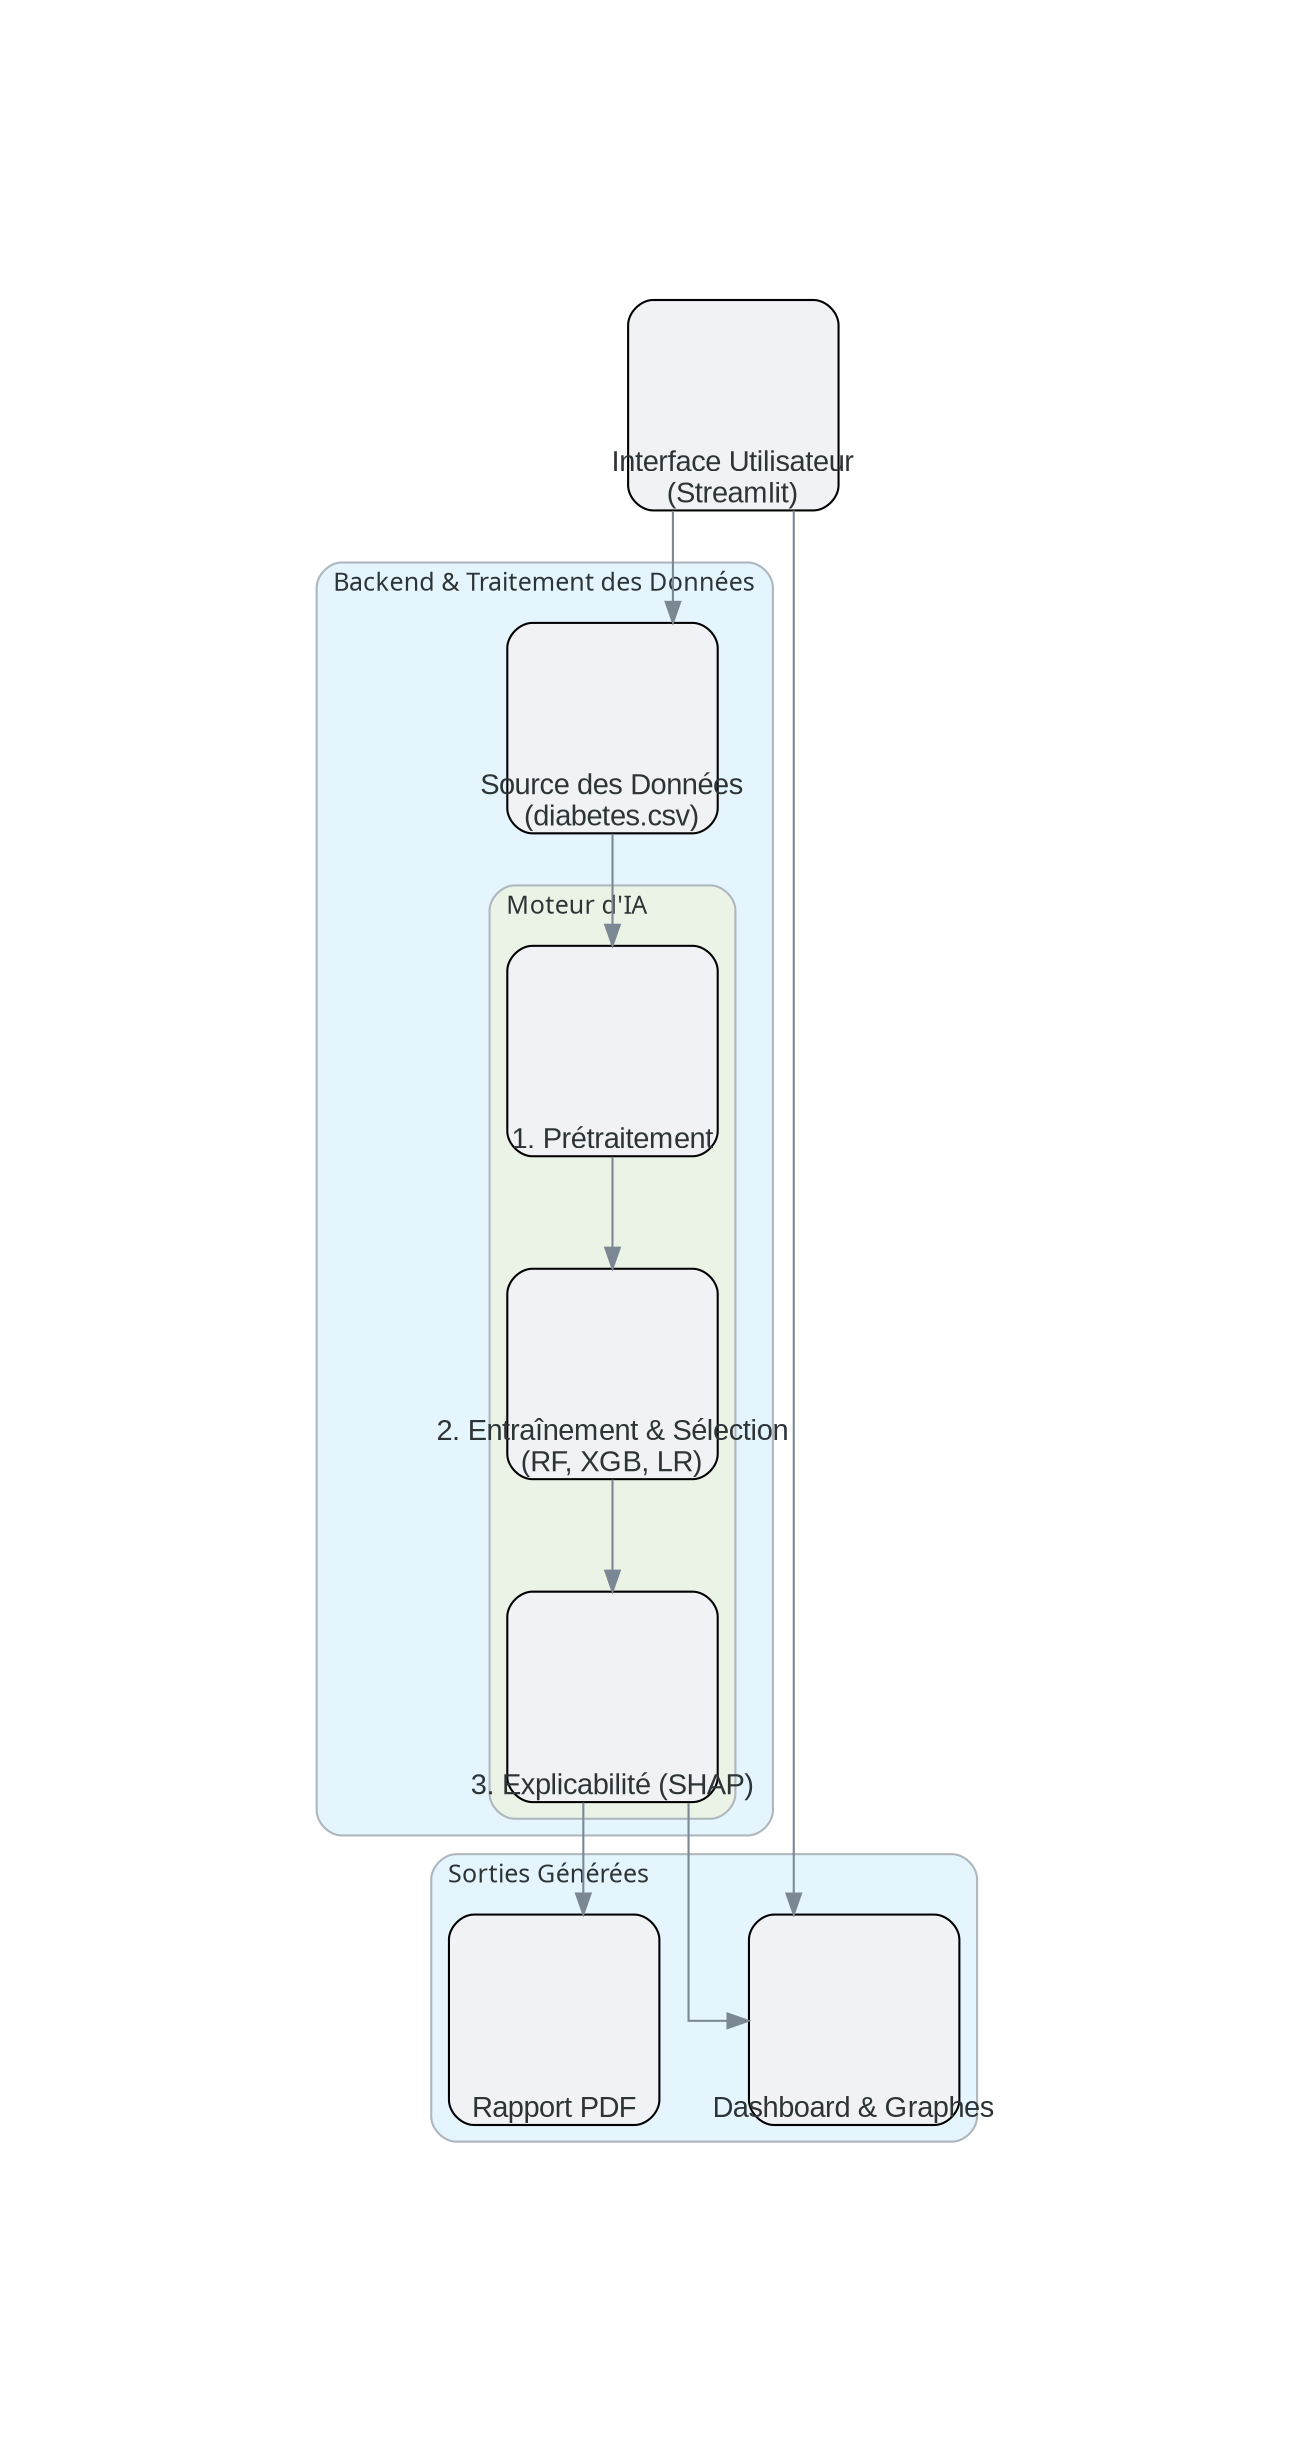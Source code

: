 digraph {
	graph [bgcolor=transparent fontcolor="#2D3436" fontname="Sans-Serif" fontsize=20 label="" nodesep=0.60 pad=2.0 rankdir=TB ranksep=0.75 splines=ortho]
	node [fillcolor="#F0F2F6" fixedsize=true fontcolor="#2D3436" fontname=Arial fontsize=14 height=1.4 imagescale=true labelloc=b shape=box style="rounded,filled" width=1.4]
	edge [color="#7B8894" fontname=Arial fontsize=12]
	"218e9fffb63748c6b08dd0a0663d4723" [label="Interface Utilisateur
(Streamlit)"]
	subgraph "cluster_Backend & Traitement des Données" {
		graph [bgcolor="#E5F5FD" fontname="Sans-Serif" fontsize=12 label="Backend & Traitement des Données" labeljust=l pencolor="#AEB6BE" rankdir=LR shape=box style=rounded]
		"65ea22b0dce8450b8f4178b5cbecc979" [label="Source des Données
(diabetes.csv)"]
		subgraph "cluster_Moteur d'IA" {
			graph [bgcolor="#EBF3E7" fontname="Sans-Serif" fontsize=12 label="Moteur d'IA" labeljust=l pencolor="#AEB6BE" rankdir=LR shape=box style=rounded]
			"0a640e9c614b4405865feb50d36257e9" [label="1. Prétraitement"]
			"0a3f90ce5b1c4997b5e4d6ddd44d4fca" [label="2. Entraînement & Sélection
(RF, XGB, LR)"]
			e0db73b674af46b3a07e46ee0d38ac58 [label="3. Explicabilité (SHAP)"]
		}
	}
	subgraph "cluster_Sorties Générées" {
		graph [bgcolor="#E5F5FD" fontname="Sans-Serif" fontsize=12 label="Sorties Générées" labeljust=l pencolor="#AEB6BE" rankdir=LR shape=box style=rounded]
		"5950cff11e2b479ea9541553193862f2" [label="Dashboard & Graphes"]
		"87479e24d7ea48b38d22200ef40633bc" [label="Rapport PDF"]
	}
	"218e9fffb63748c6b08dd0a0663d4723" -> "65ea22b0dce8450b8f4178b5cbecc979" [dir=forward fontcolor="#2D3436" fontname="Sans-Serif" fontsize=13]
	"65ea22b0dce8450b8f4178b5cbecc979" -> "0a640e9c614b4405865feb50d36257e9" [dir=forward fontcolor="#2D3436" fontname="Sans-Serif" fontsize=13]
	"0a640e9c614b4405865feb50d36257e9" -> "0a3f90ce5b1c4997b5e4d6ddd44d4fca" [dir=forward fontcolor="#2D3436" fontname="Sans-Serif" fontsize=13]
	"0a3f90ce5b1c4997b5e4d6ddd44d4fca" -> e0db73b674af46b3a07e46ee0d38ac58 [dir=forward fontcolor="#2D3436" fontname="Sans-Serif" fontsize=13]
	e0db73b674af46b3a07e46ee0d38ac58 -> "5950cff11e2b479ea9541553193862f2" [dir=forward fontcolor="#2D3436" fontname="Sans-Serif" fontsize=13]
	e0db73b674af46b3a07e46ee0d38ac58 -> "87479e24d7ea48b38d22200ef40633bc" [dir=forward fontcolor="#2D3436" fontname="Sans-Serif" fontsize=13]
	"218e9fffb63748c6b08dd0a0663d4723" -> "5950cff11e2b479ea9541553193862f2" [dir=forward fontcolor="#2D3436" fontname="Sans-Serif" fontsize=13]
}
